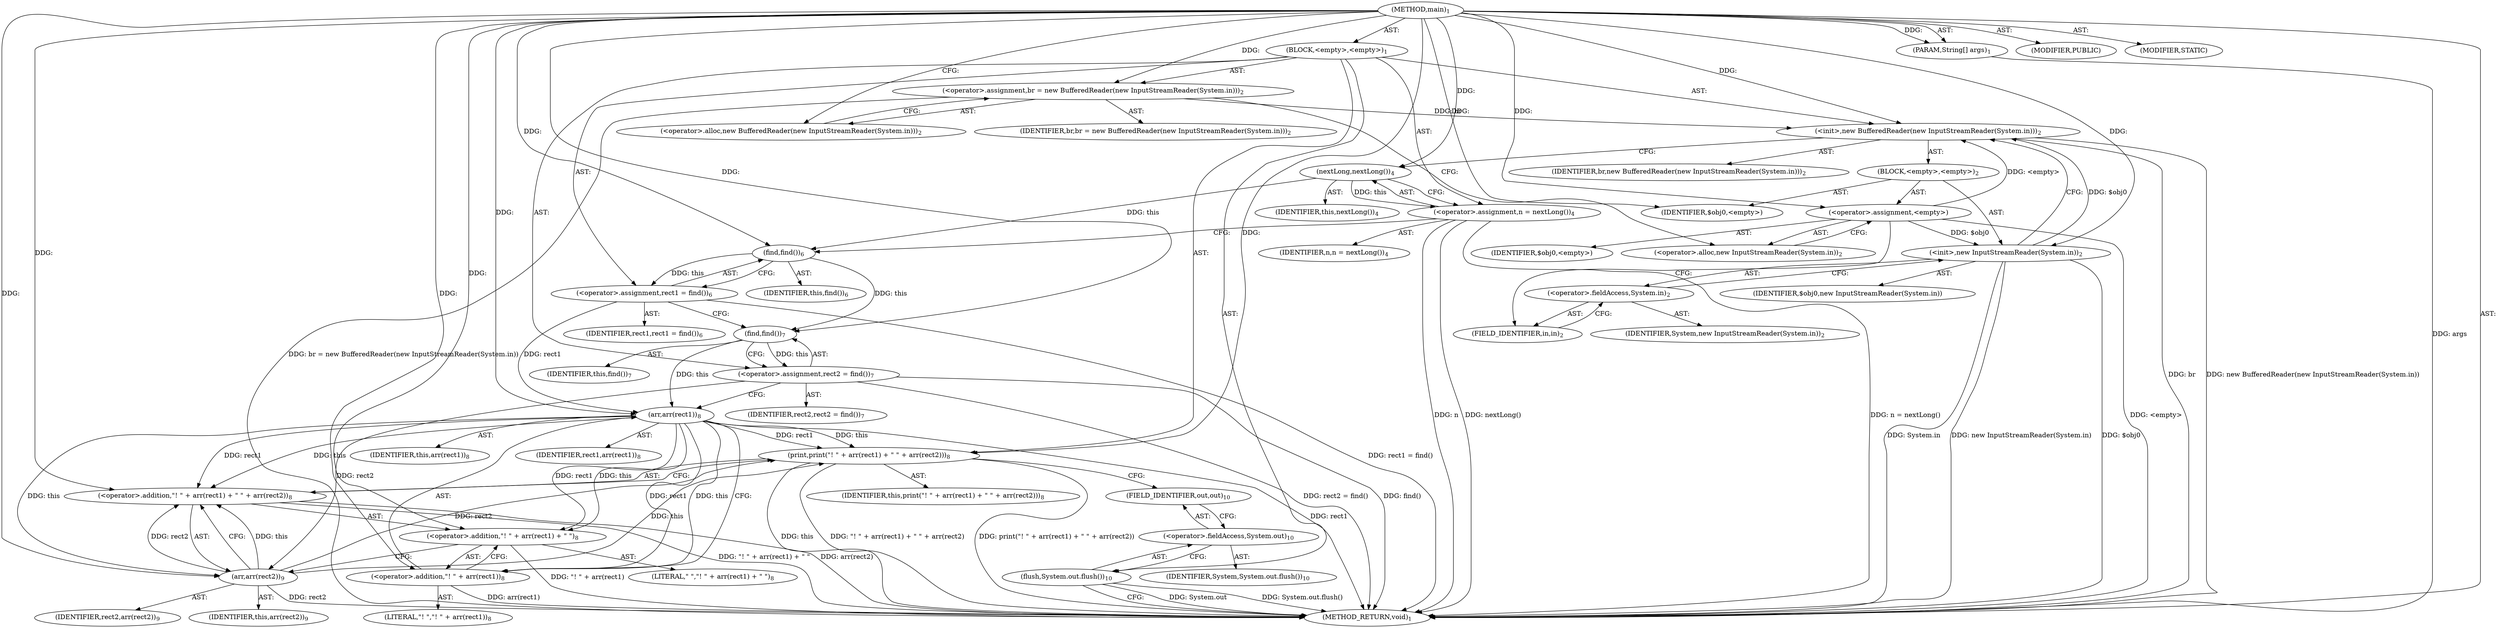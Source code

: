 digraph "main" {  
"17" [label = <(METHOD,main)<SUB>1</SUB>> ]
"18" [label = <(PARAM,String[] args)<SUB>1</SUB>> ]
"19" [label = <(BLOCK,&lt;empty&gt;,&lt;empty&gt;)<SUB>1</SUB>> ]
"20" [label = <(&lt;operator&gt;.assignment,br = new BufferedReader(new InputStreamReader(System.in)))<SUB>2</SUB>> ]
"21" [label = <(IDENTIFIER,br,br = new BufferedReader(new InputStreamReader(System.in)))<SUB>2</SUB>> ]
"22" [label = <(&lt;operator&gt;.alloc,new BufferedReader(new InputStreamReader(System.in)))<SUB>2</SUB>> ]
"23" [label = <(&lt;init&gt;,new BufferedReader(new InputStreamReader(System.in)))<SUB>2</SUB>> ]
"24" [label = <(IDENTIFIER,br,new BufferedReader(new InputStreamReader(System.in)))<SUB>2</SUB>> ]
"25" [label = <(BLOCK,&lt;empty&gt;,&lt;empty&gt;)<SUB>2</SUB>> ]
"26" [label = <(&lt;operator&gt;.assignment,&lt;empty&gt;)> ]
"27" [label = <(IDENTIFIER,$obj0,&lt;empty&gt;)> ]
"28" [label = <(&lt;operator&gt;.alloc,new InputStreamReader(System.in))<SUB>2</SUB>> ]
"29" [label = <(&lt;init&gt;,new InputStreamReader(System.in))<SUB>2</SUB>> ]
"30" [label = <(IDENTIFIER,$obj0,new InputStreamReader(System.in))> ]
"31" [label = <(&lt;operator&gt;.fieldAccess,System.in)<SUB>2</SUB>> ]
"32" [label = <(IDENTIFIER,System,new InputStreamReader(System.in))<SUB>2</SUB>> ]
"33" [label = <(FIELD_IDENTIFIER,in,in)<SUB>2</SUB>> ]
"34" [label = <(IDENTIFIER,$obj0,&lt;empty&gt;)> ]
"35" [label = <(&lt;operator&gt;.assignment,n = nextLong())<SUB>4</SUB>> ]
"36" [label = <(IDENTIFIER,n,n = nextLong())<SUB>4</SUB>> ]
"37" [label = <(nextLong,nextLong())<SUB>4</SUB>> ]
"38" [label = <(IDENTIFIER,this,nextLong())<SUB>4</SUB>> ]
"39" [label = <(&lt;operator&gt;.assignment,rect1 = find())<SUB>6</SUB>> ]
"40" [label = <(IDENTIFIER,rect1,rect1 = find())<SUB>6</SUB>> ]
"41" [label = <(find,find())<SUB>6</SUB>> ]
"42" [label = <(IDENTIFIER,this,find())<SUB>6</SUB>> ]
"43" [label = <(&lt;operator&gt;.assignment,rect2 = find())<SUB>7</SUB>> ]
"44" [label = <(IDENTIFIER,rect2,rect2 = find())<SUB>7</SUB>> ]
"45" [label = <(find,find())<SUB>7</SUB>> ]
"46" [label = <(IDENTIFIER,this,find())<SUB>7</SUB>> ]
"47" [label = <(print,print(&quot;! &quot; + arr(rect1) + &quot; &quot; + arr(rect2)))<SUB>8</SUB>> ]
"48" [label = <(IDENTIFIER,this,print(&quot;! &quot; + arr(rect1) + &quot; &quot; + arr(rect2)))<SUB>8</SUB>> ]
"49" [label = <(&lt;operator&gt;.addition,&quot;! &quot; + arr(rect1) + &quot; &quot; + arr(rect2))<SUB>8</SUB>> ]
"50" [label = <(&lt;operator&gt;.addition,&quot;! &quot; + arr(rect1) + &quot; &quot;)<SUB>8</SUB>> ]
"51" [label = <(&lt;operator&gt;.addition,&quot;! &quot; + arr(rect1))<SUB>8</SUB>> ]
"52" [label = <(LITERAL,&quot;! &quot;,&quot;! &quot; + arr(rect1))<SUB>8</SUB>> ]
"53" [label = <(arr,arr(rect1))<SUB>8</SUB>> ]
"54" [label = <(IDENTIFIER,this,arr(rect1))<SUB>8</SUB>> ]
"55" [label = <(IDENTIFIER,rect1,arr(rect1))<SUB>8</SUB>> ]
"56" [label = <(LITERAL,&quot; &quot;,&quot;! &quot; + arr(rect1) + &quot; &quot;)<SUB>8</SUB>> ]
"57" [label = <(arr,arr(rect2))<SUB>9</SUB>> ]
"58" [label = <(IDENTIFIER,this,arr(rect2))<SUB>9</SUB>> ]
"59" [label = <(IDENTIFIER,rect2,arr(rect2))<SUB>9</SUB>> ]
"60" [label = <(flush,System.out.flush())<SUB>10</SUB>> ]
"61" [label = <(&lt;operator&gt;.fieldAccess,System.out)<SUB>10</SUB>> ]
"62" [label = <(IDENTIFIER,System,System.out.flush())<SUB>10</SUB>> ]
"63" [label = <(FIELD_IDENTIFIER,out,out)<SUB>10</SUB>> ]
"64" [label = <(MODIFIER,PUBLIC)> ]
"65" [label = <(MODIFIER,STATIC)> ]
"66" [label = <(METHOD_RETURN,void)<SUB>1</SUB>> ]
  "17" -> "18"  [ label = "AST: "] 
  "17" -> "19"  [ label = "AST: "] 
  "17" -> "64"  [ label = "AST: "] 
  "17" -> "65"  [ label = "AST: "] 
  "17" -> "66"  [ label = "AST: "] 
  "19" -> "20"  [ label = "AST: "] 
  "19" -> "23"  [ label = "AST: "] 
  "19" -> "35"  [ label = "AST: "] 
  "19" -> "39"  [ label = "AST: "] 
  "19" -> "43"  [ label = "AST: "] 
  "19" -> "47"  [ label = "AST: "] 
  "19" -> "60"  [ label = "AST: "] 
  "20" -> "21"  [ label = "AST: "] 
  "20" -> "22"  [ label = "AST: "] 
  "23" -> "24"  [ label = "AST: "] 
  "23" -> "25"  [ label = "AST: "] 
  "25" -> "26"  [ label = "AST: "] 
  "25" -> "29"  [ label = "AST: "] 
  "25" -> "34"  [ label = "AST: "] 
  "26" -> "27"  [ label = "AST: "] 
  "26" -> "28"  [ label = "AST: "] 
  "29" -> "30"  [ label = "AST: "] 
  "29" -> "31"  [ label = "AST: "] 
  "31" -> "32"  [ label = "AST: "] 
  "31" -> "33"  [ label = "AST: "] 
  "35" -> "36"  [ label = "AST: "] 
  "35" -> "37"  [ label = "AST: "] 
  "37" -> "38"  [ label = "AST: "] 
  "39" -> "40"  [ label = "AST: "] 
  "39" -> "41"  [ label = "AST: "] 
  "41" -> "42"  [ label = "AST: "] 
  "43" -> "44"  [ label = "AST: "] 
  "43" -> "45"  [ label = "AST: "] 
  "45" -> "46"  [ label = "AST: "] 
  "47" -> "48"  [ label = "AST: "] 
  "47" -> "49"  [ label = "AST: "] 
  "49" -> "50"  [ label = "AST: "] 
  "49" -> "57"  [ label = "AST: "] 
  "50" -> "51"  [ label = "AST: "] 
  "50" -> "56"  [ label = "AST: "] 
  "51" -> "52"  [ label = "AST: "] 
  "51" -> "53"  [ label = "AST: "] 
  "53" -> "54"  [ label = "AST: "] 
  "53" -> "55"  [ label = "AST: "] 
  "57" -> "58"  [ label = "AST: "] 
  "57" -> "59"  [ label = "AST: "] 
  "60" -> "61"  [ label = "AST: "] 
  "61" -> "62"  [ label = "AST: "] 
  "61" -> "63"  [ label = "AST: "] 
  "20" -> "28"  [ label = "CFG: "] 
  "23" -> "37"  [ label = "CFG: "] 
  "35" -> "41"  [ label = "CFG: "] 
  "39" -> "45"  [ label = "CFG: "] 
  "43" -> "53"  [ label = "CFG: "] 
  "47" -> "63"  [ label = "CFG: "] 
  "60" -> "66"  [ label = "CFG: "] 
  "22" -> "20"  [ label = "CFG: "] 
  "37" -> "35"  [ label = "CFG: "] 
  "41" -> "39"  [ label = "CFG: "] 
  "45" -> "43"  [ label = "CFG: "] 
  "49" -> "47"  [ label = "CFG: "] 
  "61" -> "60"  [ label = "CFG: "] 
  "26" -> "33"  [ label = "CFG: "] 
  "29" -> "23"  [ label = "CFG: "] 
  "50" -> "57"  [ label = "CFG: "] 
  "57" -> "49"  [ label = "CFG: "] 
  "63" -> "61"  [ label = "CFG: "] 
  "28" -> "26"  [ label = "CFG: "] 
  "31" -> "29"  [ label = "CFG: "] 
  "51" -> "50"  [ label = "CFG: "] 
  "33" -> "31"  [ label = "CFG: "] 
  "53" -> "51"  [ label = "CFG: "] 
  "17" -> "22"  [ label = "CFG: "] 
  "18" -> "66"  [ label = "DDG: args"] 
  "20" -> "66"  [ label = "DDG: br = new BufferedReader(new InputStreamReader(System.in))"] 
  "23" -> "66"  [ label = "DDG: br"] 
  "26" -> "66"  [ label = "DDG: &lt;empty&gt;"] 
  "29" -> "66"  [ label = "DDG: $obj0"] 
  "29" -> "66"  [ label = "DDG: System.in"] 
  "29" -> "66"  [ label = "DDG: new InputStreamReader(System.in)"] 
  "23" -> "66"  [ label = "DDG: new BufferedReader(new InputStreamReader(System.in))"] 
  "35" -> "66"  [ label = "DDG: nextLong()"] 
  "35" -> "66"  [ label = "DDG: n = nextLong()"] 
  "39" -> "66"  [ label = "DDG: rect1 = find()"] 
  "43" -> "66"  [ label = "DDG: find()"] 
  "43" -> "66"  [ label = "DDG: rect2 = find()"] 
  "47" -> "66"  [ label = "DDG: this"] 
  "53" -> "66"  [ label = "DDG: rect1"] 
  "51" -> "66"  [ label = "DDG: arr(rect1)"] 
  "50" -> "66"  [ label = "DDG: &quot;! &quot; + arr(rect1)"] 
  "49" -> "66"  [ label = "DDG: &quot;! &quot; + arr(rect1) + &quot; &quot;"] 
  "57" -> "66"  [ label = "DDG: rect2"] 
  "49" -> "66"  [ label = "DDG: arr(rect2)"] 
  "47" -> "66"  [ label = "DDG: &quot;! &quot; + arr(rect1) + &quot; &quot; + arr(rect2)"] 
  "47" -> "66"  [ label = "DDG: print(&quot;! &quot; + arr(rect1) + &quot; &quot; + arr(rect2))"] 
  "60" -> "66"  [ label = "DDG: System.out"] 
  "60" -> "66"  [ label = "DDG: System.out.flush()"] 
  "35" -> "66"  [ label = "DDG: n"] 
  "17" -> "18"  [ label = "DDG: "] 
  "17" -> "20"  [ label = "DDG: "] 
  "37" -> "35"  [ label = "DDG: this"] 
  "41" -> "39"  [ label = "DDG: this"] 
  "45" -> "43"  [ label = "DDG: this"] 
  "20" -> "23"  [ label = "DDG: br"] 
  "17" -> "23"  [ label = "DDG: "] 
  "26" -> "23"  [ label = "DDG: &lt;empty&gt;"] 
  "29" -> "23"  [ label = "DDG: $obj0"] 
  "57" -> "47"  [ label = "DDG: this"] 
  "17" -> "47"  [ label = "DDG: "] 
  "53" -> "47"  [ label = "DDG: this"] 
  "53" -> "47"  [ label = "DDG: rect1"] 
  "57" -> "47"  [ label = "DDG: rect2"] 
  "17" -> "26"  [ label = "DDG: "] 
  "17" -> "34"  [ label = "DDG: "] 
  "17" -> "37"  [ label = "DDG: "] 
  "37" -> "41"  [ label = "DDG: this"] 
  "17" -> "41"  [ label = "DDG: "] 
  "41" -> "45"  [ label = "DDG: this"] 
  "17" -> "45"  [ label = "DDG: "] 
  "17" -> "49"  [ label = "DDG: "] 
  "53" -> "49"  [ label = "DDG: this"] 
  "53" -> "49"  [ label = "DDG: rect1"] 
  "57" -> "49"  [ label = "DDG: this"] 
  "57" -> "49"  [ label = "DDG: rect2"] 
  "26" -> "29"  [ label = "DDG: $obj0"] 
  "17" -> "29"  [ label = "DDG: "] 
  "17" -> "50"  [ label = "DDG: "] 
  "53" -> "50"  [ label = "DDG: this"] 
  "53" -> "50"  [ label = "DDG: rect1"] 
  "53" -> "57"  [ label = "DDG: this"] 
  "17" -> "57"  [ label = "DDG: "] 
  "43" -> "57"  [ label = "DDG: rect2"] 
  "17" -> "51"  [ label = "DDG: "] 
  "53" -> "51"  [ label = "DDG: this"] 
  "53" -> "51"  [ label = "DDG: rect1"] 
  "45" -> "53"  [ label = "DDG: this"] 
  "17" -> "53"  [ label = "DDG: "] 
  "39" -> "53"  [ label = "DDG: rect1"] 
}
